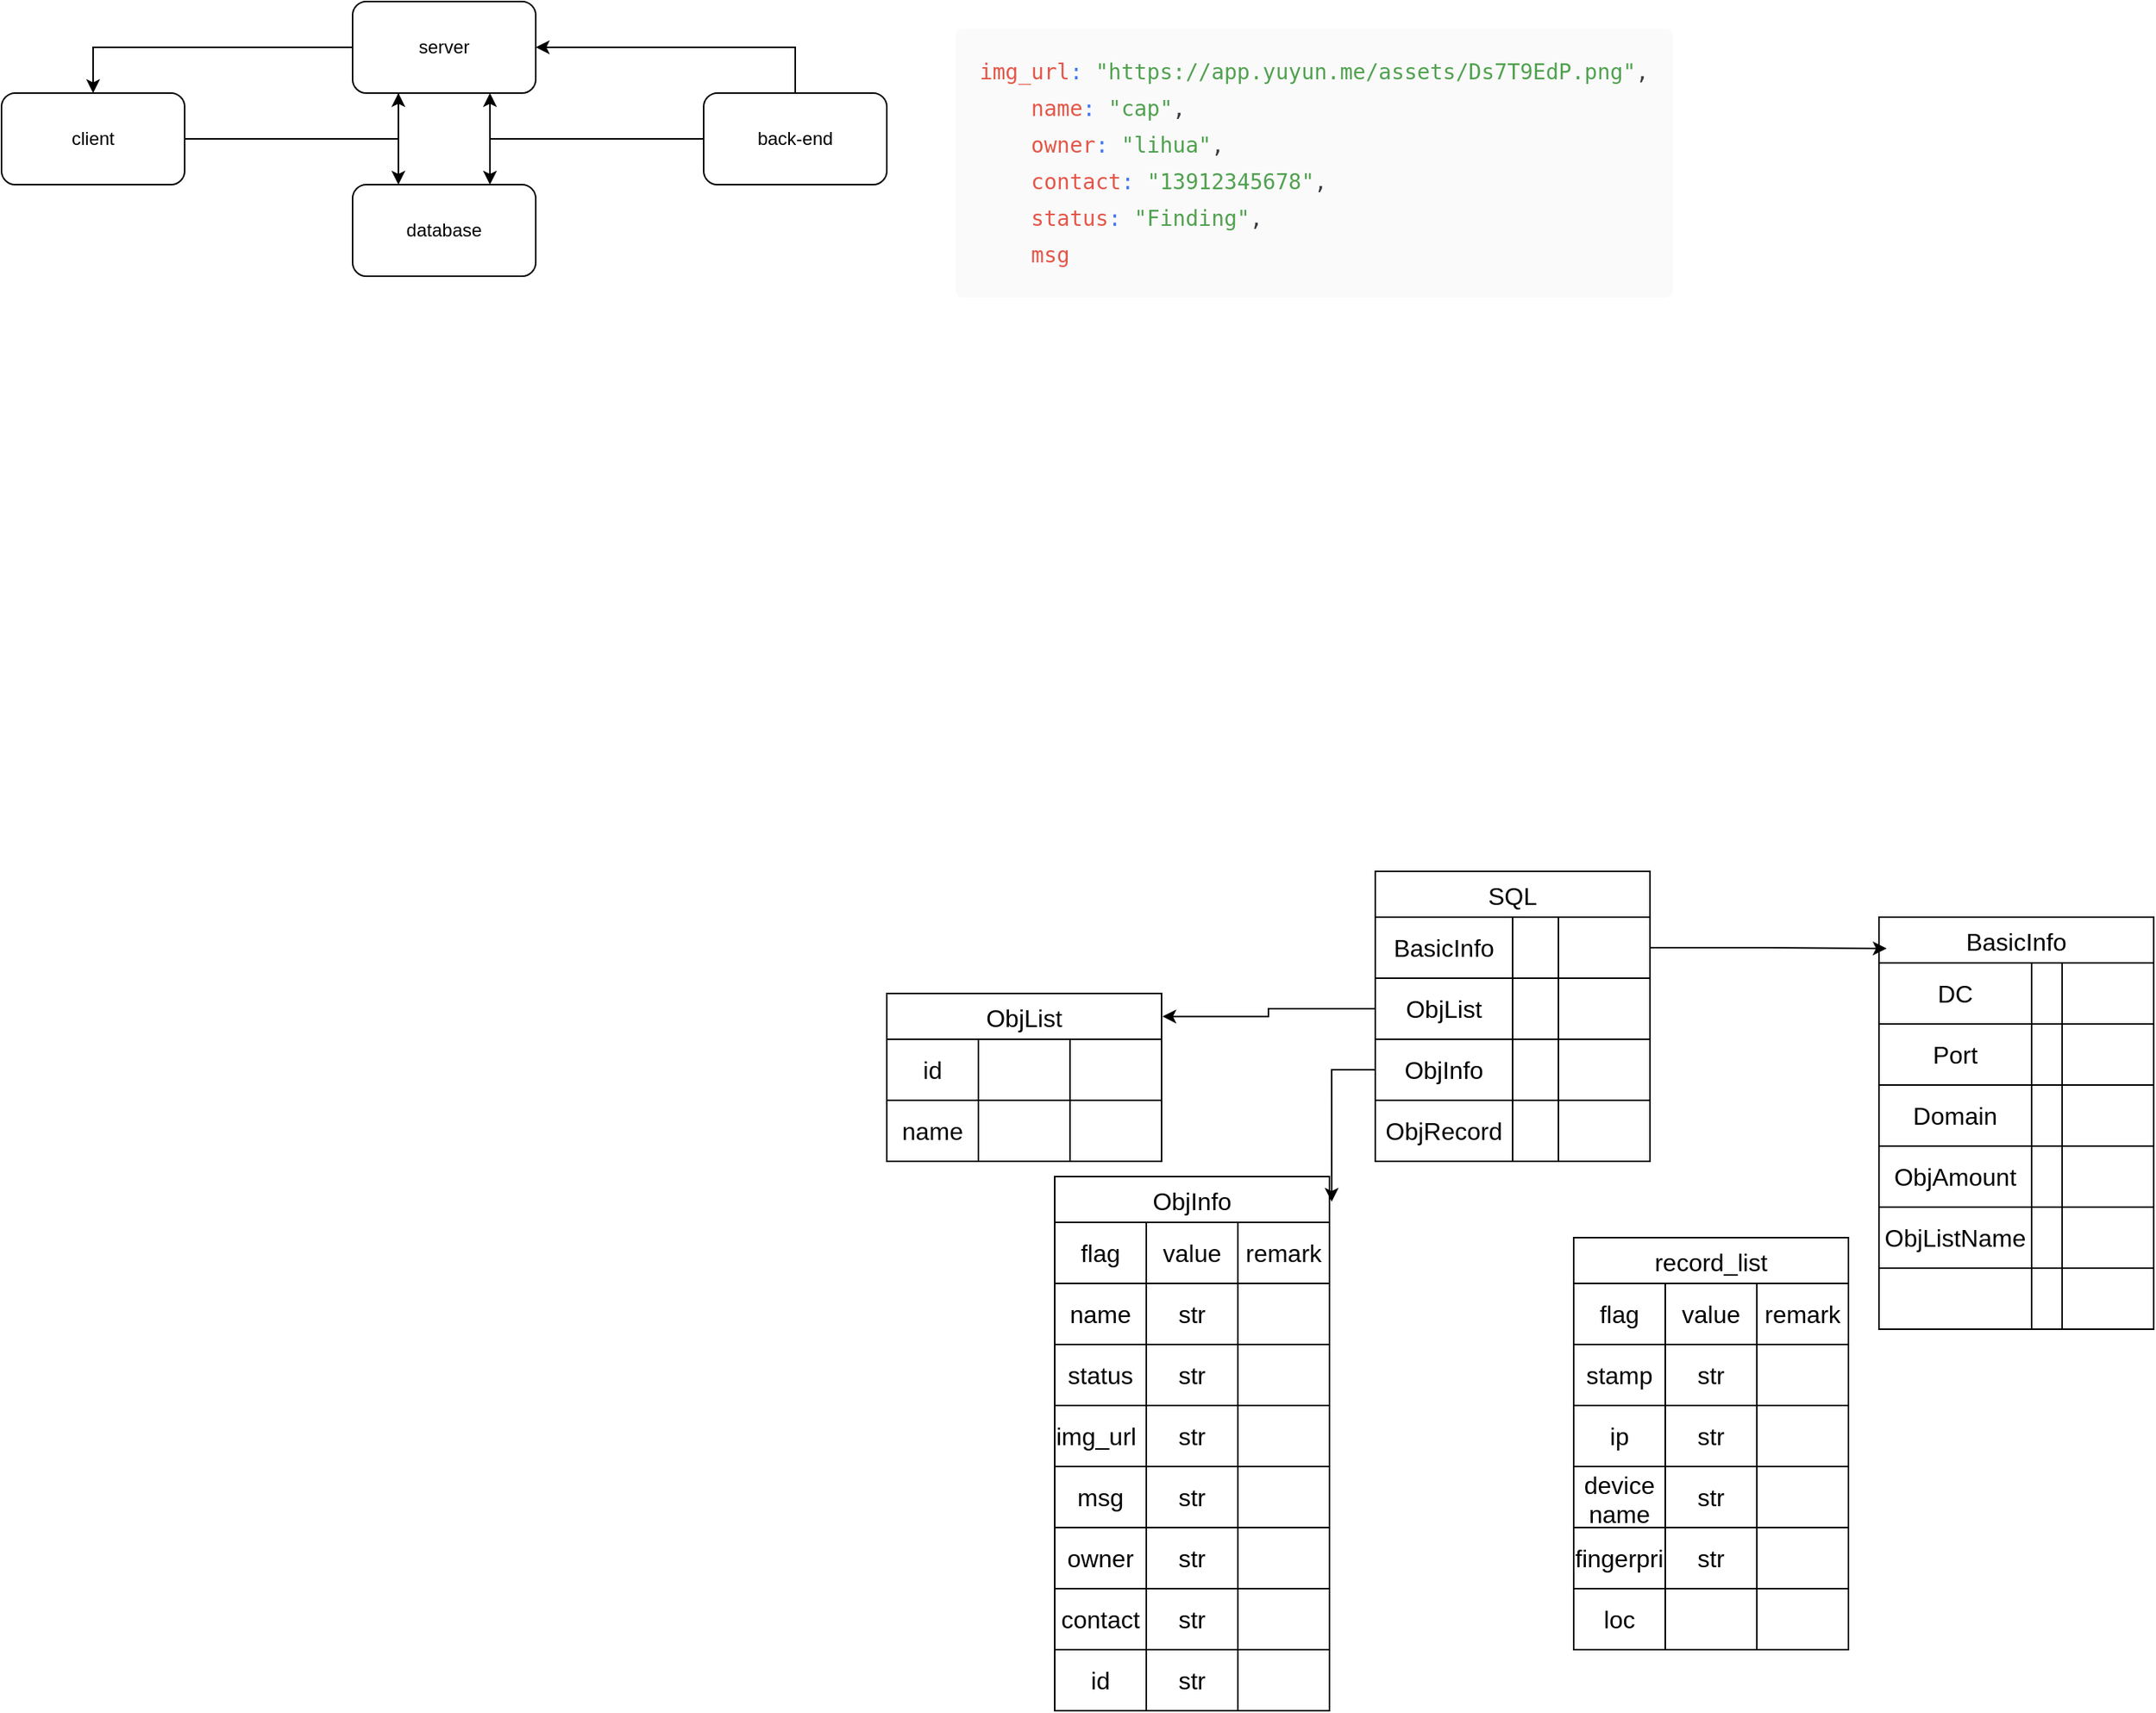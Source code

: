 <mxfile version="26.1.1">
  <diagram name="第 1 页" id="-p0esO2mveQ2aCmFAyiR">
    <mxGraphModel dx="1290" dy="607" grid="1" gridSize="10" guides="1" tooltips="1" connect="1" arrows="1" fold="1" page="1" pageScale="1" pageWidth="3300" pageHeight="4681" math="0" shadow="0">
      <root>
        <mxCell id="0" />
        <mxCell id="1" parent="0" />
        <mxCell id="ifXRcg6YvS5zTx4YsKys-63" style="edgeStyle=orthogonalEdgeStyle;rounded=0;orthogonalLoop=1;jettySize=auto;html=1;entryX=0.5;entryY=0;entryDx=0;entryDy=0;" edge="1" parent="1" source="ifXRcg6YvS5zTx4YsKys-14" target="ifXRcg6YvS5zTx4YsKys-16">
          <mxGeometry relative="1" as="geometry" />
        </mxCell>
        <mxCell id="ifXRcg6YvS5zTx4YsKys-65" style="edgeStyle=orthogonalEdgeStyle;rounded=0;orthogonalLoop=1;jettySize=auto;html=1;exitX=0.25;exitY=1;exitDx=0;exitDy=0;entryX=0.25;entryY=0;entryDx=0;entryDy=0;" edge="1" parent="1" source="ifXRcg6YvS5zTx4YsKys-14" target="ifXRcg6YvS5zTx4YsKys-15">
          <mxGeometry relative="1" as="geometry" />
        </mxCell>
        <mxCell id="ifXRcg6YvS5zTx4YsKys-14" value="server" style="rounded=1;whiteSpace=wrap;html=1;" vertex="1" parent="1">
          <mxGeometry x="400" y="270" width="120" height="60" as="geometry" />
        </mxCell>
        <mxCell id="ifXRcg6YvS5zTx4YsKys-15" value="database" style="rounded=1;whiteSpace=wrap;html=1;" vertex="1" parent="1">
          <mxGeometry x="400" y="390" width="120" height="60" as="geometry" />
        </mxCell>
        <mxCell id="ifXRcg6YvS5zTx4YsKys-60" style="edgeStyle=orthogonalEdgeStyle;rounded=0;orthogonalLoop=1;jettySize=auto;html=1;entryX=0;entryY=1;entryDx=0;entryDy=0;exitX=1;exitY=0.5;exitDx=0;exitDy=0;" edge="1" parent="1" source="ifXRcg6YvS5zTx4YsKys-16">
          <mxGeometry relative="1" as="geometry">
            <mxPoint x="320" y="360" as="sourcePoint" />
            <mxPoint x="430" y="330" as="targetPoint" />
            <Array as="points">
              <mxPoint x="430" y="360" />
            </Array>
          </mxGeometry>
        </mxCell>
        <mxCell id="ifXRcg6YvS5zTx4YsKys-16" value="client" style="rounded=1;whiteSpace=wrap;html=1;" vertex="1" parent="1">
          <mxGeometry x="170" y="330" width="120" height="60" as="geometry" />
        </mxCell>
        <mxCell id="ifXRcg6YvS5zTx4YsKys-62" style="edgeStyle=orthogonalEdgeStyle;rounded=0;orthogonalLoop=1;jettySize=auto;html=1;entryX=1;entryY=0.5;entryDx=0;entryDy=0;exitX=0.5;exitY=0;exitDx=0;exitDy=0;" edge="1" parent="1" source="ifXRcg6YvS5zTx4YsKys-17" target="ifXRcg6YvS5zTx4YsKys-14">
          <mxGeometry relative="1" as="geometry">
            <Array as="points">
              <mxPoint x="690" y="300" />
            </Array>
          </mxGeometry>
        </mxCell>
        <mxCell id="ifXRcg6YvS5zTx4YsKys-66" style="edgeStyle=orthogonalEdgeStyle;rounded=0;orthogonalLoop=1;jettySize=auto;html=1;entryX=0.75;entryY=1;entryDx=0;entryDy=0;" edge="1" parent="1" source="ifXRcg6YvS5zTx4YsKys-17" target="ifXRcg6YvS5zTx4YsKys-14">
          <mxGeometry relative="1" as="geometry" />
        </mxCell>
        <mxCell id="ifXRcg6YvS5zTx4YsKys-67" style="edgeStyle=orthogonalEdgeStyle;rounded=0;orthogonalLoop=1;jettySize=auto;html=1;entryX=0.75;entryY=0;entryDx=0;entryDy=0;" edge="1" parent="1" source="ifXRcg6YvS5zTx4YsKys-17" target="ifXRcg6YvS5zTx4YsKys-15">
          <mxGeometry relative="1" as="geometry" />
        </mxCell>
        <mxCell id="ifXRcg6YvS5zTx4YsKys-17" value="back-end" style="rounded=1;whiteSpace=wrap;html=1;" vertex="1" parent="1">
          <mxGeometry x="630" y="330" width="120" height="60" as="geometry" />
        </mxCell>
        <UserObject label="&lt;pre style=&quot;margin: 0.5em 0px; padding: 1em; border: 0px; font-style: normal; font-variant-ligatures: normal; font-variant-caps: normal; font-variant-numeric: inherit; font-variant-east-asian: inherit; font-variant-alternates: inherit; font-variant-position: inherit; font-variant-emoji: inherit; font-weight: 400; font-stretch: inherit; font-size: 16px; line-height: 1.5; font-family: &amp;quot;Fira Code&amp;quot;, &amp;quot;Fira Mono&amp;quot;, Menlo, Consolas, &amp;quot;DejaVu Sans Mono&amp;quot;, monospace; font-optical-sizing: inherit; font-size-adjust: inherit; font-kerning: inherit; font-feature-settings: inherit; font-variation-settings: inherit; vertical-align: baseline; background: rgb(250, 250, 250); border-radius: 0.3em; letter-spacing: normal; orphans: 2; text-indent: 0px; text-transform: none; widows: 2; word-spacing: normal; -webkit-text-stroke-width: 0px; text-decoration-thickness: initial; text-decoration-style: initial; text-decoration-color: initial; color: rgb(56, 58, 66); direction: ltr; text-align: left; white-space: pre; word-break: normal; tab-size: 2; hyphens: none; overflow: auto;&quot; class=&quot;hyc-common-markdown__code-lan&quot;&gt;&lt;code style=&quot;margin: 0px; padding: 0px; border: 0px; font-style: inherit; font-variant: inherit; font-weight: inherit; font-stretch: inherit; font-size: 14px; line-height: 1.5; font-family: &amp;quot;Fira Code&amp;quot;, &amp;quot;Fira Mono&amp;quot;, Menlo, Consolas, &amp;quot;DejaVu Sans Mono&amp;quot;, monospace; font-optical-sizing: inherit; font-size-adjust: inherit; font-kerning: inherit; font-feature-settings: inherit; font-variation-settings: inherit; vertical-align: baseline; word-break: normal; background: rgb(250, 250, 250); white-space: pre; color: rgb(56, 58, 66); direction: ltr; text-align: left; word-spacing: normal; tab-size: 2; hyphens: none;&quot; class=&quot;language-javascript&quot;&gt;&lt;span style=&quot;margin: 0px; padding: 0px; border: 0px; font: inherit; vertical-align: baseline; color: rgb(228, 86, 73);&quot; class=&quot;token literal-property&quot;&gt;img_url&lt;/span&gt;&lt;span style=&quot;margin: 0px; padding: 0px; border: 0px; font: inherit; vertical-align: baseline; color: rgb(64, 120, 242);&quot; class=&quot;token&quot;&gt;:&lt;/span&gt;&lt;span style=&quot;margin: 0px; padding: 0px; border: 0px; font: inherit; vertical-align: baseline;&quot;&gt; &lt;/span&gt;&lt;span style=&quot;margin: 0px; padding: 0px; border: 0px; font: inherit; vertical-align: baseline; color: rgb(80, 161, 79);&quot; class=&quot;token&quot;&gt;&quot;https://app.yuyun.me/assets/Ds7T9EdP.png&quot;&lt;/span&gt;&lt;span style=&quot;margin: 0px; padding: 0px; border: 0px; font: inherit; vertical-align: baseline; color: rgb(56, 58, 66);&quot; class=&quot;token&quot;&gt;,&lt;/span&gt;&lt;span style=&quot;margin: 0px; padding: 0px; border: 0px; font: inherit; vertical-align: baseline;&quot;&gt;&#xa;&lt;/span&gt;&lt;span style=&quot;margin: 0px; padding: 0px; border: 0px; font: inherit; vertical-align: baseline;&quot;&gt;    &lt;/span&gt;&lt;span style=&quot;margin: 0px; padding: 0px; border: 0px; font: inherit; vertical-align: baseline; color: rgb(228, 86, 73);&quot; class=&quot;token literal-property&quot;&gt;name&lt;/span&gt;&lt;span style=&quot;margin: 0px; padding: 0px; border: 0px; font: inherit; vertical-align: baseline; color: rgb(64, 120, 242);&quot; class=&quot;token&quot;&gt;:&lt;/span&gt;&lt;span style=&quot;margin: 0px; padding: 0px; border: 0px; font: inherit; vertical-align: baseline;&quot;&gt; &lt;/span&gt;&lt;span style=&quot;margin: 0px; padding: 0px; border: 0px; font: inherit; vertical-align: baseline; color: rgb(80, 161, 79);&quot; class=&quot;token&quot;&gt;&quot;cap&quot;&lt;/span&gt;&lt;span style=&quot;margin: 0px; padding: 0px; border: 0px; font: inherit; vertical-align: baseline; color: rgb(56, 58, 66);&quot; class=&quot;token&quot;&gt;,&lt;/span&gt;&lt;span style=&quot;margin: 0px; padding: 0px; border: 0px; font: inherit; vertical-align: baseline;&quot;&gt;&#xa;&lt;/span&gt;&lt;span style=&quot;margin: 0px; padding: 0px; border: 0px; font: inherit; vertical-align: baseline;&quot;&gt;    &lt;/span&gt;&lt;span style=&quot;margin: 0px; padding: 0px; border: 0px; font: inherit; vertical-align: baseline; color: rgb(228, 86, 73);&quot; class=&quot;token literal-property&quot;&gt;owner&lt;/span&gt;&lt;span style=&quot;margin: 0px; padding: 0px; border: 0px; font: inherit; vertical-align: baseline; color: rgb(64, 120, 242);&quot; class=&quot;token&quot;&gt;:&lt;/span&gt;&lt;span style=&quot;margin: 0px; padding: 0px; border: 0px; font: inherit; vertical-align: baseline;&quot;&gt; &lt;/span&gt;&lt;span style=&quot;margin: 0px; padding: 0px; border: 0px; font: inherit; vertical-align: baseline; color: rgb(80, 161, 79);&quot; class=&quot;token&quot;&gt;&quot;lihua&quot;&lt;/span&gt;&lt;span style=&quot;margin: 0px; padding: 0px; border: 0px; font: inherit; vertical-align: baseline; color: rgb(56, 58, 66);&quot; class=&quot;token&quot;&gt;,&lt;/span&gt;&lt;span style=&quot;margin: 0px; padding: 0px; border: 0px; font: inherit; vertical-align: baseline;&quot;&gt;&#xa;&lt;/span&gt;&lt;span style=&quot;margin: 0px; padding: 0px; border: 0px; font: inherit; vertical-align: baseline;&quot;&gt;    &lt;/span&gt;&lt;span style=&quot;margin: 0px; padding: 0px; border: 0px; font: inherit; vertical-align: baseline; color: rgb(228, 86, 73);&quot; class=&quot;token literal-property&quot;&gt;contact&lt;/span&gt;&lt;span style=&quot;margin: 0px; padding: 0px; border: 0px; font: inherit; vertical-align: baseline; color: rgb(64, 120, 242);&quot; class=&quot;token&quot;&gt;:&lt;/span&gt;&lt;span style=&quot;margin: 0px; padding: 0px; border: 0px; font: inherit; vertical-align: baseline;&quot;&gt; &lt;/span&gt;&lt;span style=&quot;margin: 0px; padding: 0px; border: 0px; font: inherit; vertical-align: baseline; color: rgb(80, 161, 79);&quot; class=&quot;token&quot;&gt;&quot;13912345678&quot;&lt;/span&gt;&lt;span style=&quot;margin: 0px; padding: 0px; border: 0px; font: inherit; vertical-align: baseline; color: rgb(56, 58, 66);&quot; class=&quot;token&quot;&gt;,&lt;/span&gt;&lt;span style=&quot;margin: 0px; padding: 0px; border: 0px; font: inherit; vertical-align: baseline;&quot;&gt;&#xa;&lt;/span&gt;&lt;span style=&quot;margin: 0px; padding: 0px; border: 0px; font: inherit; vertical-align: baseline;&quot;&gt;    &lt;/span&gt;&lt;span style=&quot;margin: 0px; padding: 0px; border: 0px; font: inherit; vertical-align: baseline; color: rgb(228, 86, 73);&quot; class=&quot;token literal-property&quot;&gt;status&lt;/span&gt;&lt;span style=&quot;margin: 0px; padding: 0px; border: 0px; font: inherit; vertical-align: baseline; color: rgb(64, 120, 242);&quot; class=&quot;token&quot;&gt;:&lt;/span&gt;&lt;span style=&quot;margin: 0px; padding: 0px; border: 0px; font: inherit; vertical-align: baseline;&quot;&gt; &lt;/span&gt;&lt;span style=&quot;margin: 0px; padding: 0px; border: 0px; font: inherit; vertical-align: baseline; color: rgb(80, 161, 79);&quot; class=&quot;token&quot;&gt;&quot;Finding&quot;&lt;/span&gt;&lt;span style=&quot;margin: 0px; padding: 0px; border: 0px; font: inherit; vertical-align: baseline; color: rgb(56, 58, 66);&quot; class=&quot;token&quot;&gt;,&lt;/span&gt;&lt;span style=&quot;margin: 0px; padding: 0px; border: 0px; font: inherit; vertical-align: baseline;&quot;&gt;&#xa;&lt;/span&gt;&lt;span style=&quot;margin: 0px; padding: 0px; border: 0px; font: inherit; vertical-align: baseline;&quot;&gt;    &lt;/span&gt;&lt;span style=&quot;margin: 0px; padding: 0px; border: 0px; font: inherit; vertical-align: baseline; color: rgb(228, 86, 73);&quot; class=&quot;token literal-property&quot;&gt;msg&lt;/span&gt;&lt;/code&gt;&lt;/pre&gt;" link="&lt;pre style=&quot;margin: 0.5em 0px; padding: 1em; border: 0px; font-style: normal; font-variant-ligatures: normal; font-variant-caps: normal; font-variant-numeric: inherit; font-variant-east-asian: inherit; font-variant-alternates: inherit; font-variant-position: inherit; font-variant-emoji: inherit; font-weight: 400; font-stretch: inherit; font-size: 16px; line-height: 1.5; font-family: &amp;quot;Fira Code&amp;quot;, &amp;quot;Fira Mono&amp;quot;, Menlo, Consolas, &amp;quot;DejaVu Sans Mono&amp;quot;, monospace; font-optical-sizing: inherit; font-size-adjust: inherit; font-kerning: inherit; font-feature-settings: inherit; font-variation-settings: inherit; vertical-align: baseline; background: rgb(250, 250, 250); border-radius: 0.3em; letter-spacing: normal; orphans: 2; text-indent: 0px; text-transform: none; widows: 2; word-spacing: normal; -webkit-text-stroke-width: 0px; text-decoration-thickness: initial; text-decoration-style: initial; text-decoration-color: initial; color: rgb(56, 58, 66); direction: ltr; text-align: left; white-space: pre; word-break: normal; tab-size: 2; hyphens: none; overflow: auto;&quot; class=&quot;hyc-common-markdown__code-lan&quot;&gt;&lt;code style=&quot;margin: 0px; padding: 0px; border: 0px; font-style: inherit; font-variant: inherit; font-weight: inherit; font-stretch: inherit; font-size: 14px; line-height: 1.5; font-family: &amp;quot;Fira Code&amp;quot;, &amp;quot;Fira Mono&amp;quot;, Menlo, Consolas, &amp;quot;DejaVu Sans Mono&amp;quot;, monospace; font-optical-sizing: inherit; font-size-adjust: inherit; font-kerning: inherit; font-feature-settings: inherit; font-variation-settings: inherit; vertical-align: baseline; word-break: normal; background: rgb(250, 250, 250); white-space: pre; color: rgb(56, 58, 66); direction: ltr; text-align: left; word-spacing: normal; tab-size: 2; hyphens: none;&quot; class=&quot;language-javascript&quot;&gt;&lt;span style=&quot;margin: 0px; padding: 0px; border: 0px; font: inherit; vertical-align: baseline; color: rgb(228, 86, 73);&quot; class=&quot;token literal-property&quot;&gt;img_url&lt;/span&gt;&lt;span style=&quot;margin: 0px; padding: 0px; border: 0px; font: inherit; vertical-align: baseline; color: rgb(64, 120, 242);&quot; class=&quot;token&quot;&gt;:&lt;/span&gt;&lt;span style=&quot;margin: 0px; padding: 0px; border: 0px; font: inherit; vertical-align: baseline;&quot;&gt; &lt;/span&gt;&lt;span style=&quot;margin: 0px; padding: 0px; border: 0px; font: inherit; vertical-align: baseline; color: rgb(80, 161, 79);&quot; class=&quot;token&quot;&gt;&quot;https://app.yuyun.me/assets/Ds7T9EdP.png&quot;&lt;/span&gt;&lt;span style=&quot;margin: 0px; padding: 0px; border: 0px; font: inherit; vertical-align: baseline; color: rgb(56, 58, 66);&quot; class=&quot;token&quot;&gt;,&lt;/span&gt;&lt;span style=&quot;margin: 0px; padding: 0px; border: 0px; font: inherit; vertical-align: baseline;&quot;&gt;&#xa;&lt;/span&gt;&lt;span style=&quot;margin: 0px; padding: 0px; border: 0px; font: inherit; vertical-align: baseline;&quot;&gt;    &lt;/span&gt;&lt;span style=&quot;margin: 0px; padding: 0px; border: 0px; font: inherit; vertical-align: baseline; color: rgb(228, 86, 73);&quot; class=&quot;token literal-property&quot;&gt;name&lt;/span&gt;&lt;span style=&quot;margin: 0px; padding: 0px; border: 0px; font: inherit; vertical-align: baseline; color: rgb(64, 120, 242);&quot; class=&quot;token&quot;&gt;:&lt;/span&gt;&lt;span style=&quot;margin: 0px; padding: 0px; border: 0px; font: inherit; vertical-align: baseline;&quot;&gt; &lt;/span&gt;&lt;span style=&quot;margin: 0px; padding: 0px; border: 0px; font: inherit; vertical-align: baseline; color: rgb(80, 161, 79);&quot; class=&quot;token&quot;&gt;&quot;cap&quot;&lt;/span&gt;&lt;span style=&quot;margin: 0px; padding: 0px; border: 0px; font: inherit; vertical-align: baseline; color: rgb(56, 58, 66);&quot; class=&quot;token&quot;&gt;,&lt;/span&gt;&lt;span style=&quot;margin: 0px; padding: 0px; border: 0px; font: inherit; vertical-align: baseline;&quot;&gt;&#xa;&lt;/span&gt;&lt;span style=&quot;margin: 0px; padding: 0px; border: 0px; font: inherit; vertical-align: baseline;&quot;&gt;    &lt;/span&gt;&lt;span style=&quot;margin: 0px; padding: 0px; border: 0px; font: inherit; vertical-align: baseline; color: rgb(228, 86, 73);&quot; class=&quot;token literal-property&quot;&gt;owner&lt;/span&gt;&lt;span style=&quot;margin: 0px; padding: 0px; border: 0px; font: inherit; vertical-align: baseline; color: rgb(64, 120, 242);&quot; class=&quot;token&quot;&gt;:&lt;/span&gt;&lt;span style=&quot;margin: 0px; padding: 0px; border: 0px; font: inherit; vertical-align: baseline;&quot;&gt; &lt;/span&gt;&lt;span style=&quot;margin: 0px; padding: 0px; border: 0px; font: inherit; vertical-align: baseline; color: rgb(80, 161, 79);&quot; class=&quot;token&quot;&gt;&quot;lihua&quot;&lt;/span&gt;&lt;span style=&quot;margin: 0px; padding: 0px; border: 0px; font: inherit; vertical-align: baseline; color: rgb(56, 58, 66);&quot; class=&quot;token&quot;&gt;,&lt;/span&gt;&lt;span style=&quot;margin: 0px; padding: 0px; border: 0px; font: inherit; vertical-align: baseline;&quot;&gt;&#xa;&lt;/span&gt;&lt;span style=&quot;margin: 0px; padding: 0px; border: 0px; font: inherit; vertical-align: baseline;&quot;&gt;    &lt;/span&gt;&lt;span style=&quot;margin: 0px; padding: 0px; border: 0px; font: inherit; vertical-align: baseline; color: rgb(228, 86, 73);&quot; class=&quot;token literal-property&quot;&gt;contact&lt;/span&gt;&lt;span style=&quot;margin: 0px; padding: 0px; border: 0px; font: inherit; vertical-align: baseline; color: rgb(64, 120, 242);&quot; class=&quot;token&quot;&gt;:&lt;/span&gt;&lt;span style=&quot;margin: 0px; padding: 0px; border: 0px; font: inherit; vertical-align: baseline;&quot;&gt; &lt;/span&gt;&lt;span style=&quot;margin: 0px; padding: 0px; border: 0px; font: inherit; vertical-align: baseline; color: rgb(80, 161, 79);&quot; class=&quot;token&quot;&gt;&quot;13912345678&quot;&lt;/span&gt;&lt;span style=&quot;margin: 0px; padding: 0px; border: 0px; font: inherit; vertical-align: baseline; color: rgb(56, 58, 66);&quot; class=&quot;token&quot;&gt;,&lt;/span&gt;&lt;span style=&quot;margin: 0px; padding: 0px; border: 0px; font: inherit; vertical-align: baseline;&quot;&gt;&#xa;&lt;/span&gt;&lt;span style=&quot;margin: 0px; padding: 0px; border: 0px; font: inherit; vertical-align: baseline;&quot;&gt;    &lt;/span&gt;&lt;span style=&quot;margin: 0px; padding: 0px; border: 0px; font: inherit; vertical-align: baseline; color: rgb(228, 86, 73);&quot; class=&quot;token literal-property&quot;&gt;status&lt;/span&gt;&lt;span style=&quot;margin: 0px; padding: 0px; border: 0px; font: inherit; vertical-align: baseline; color: rgb(64, 120, 242);&quot; class=&quot;token&quot;&gt;:&lt;/span&gt;&lt;span style=&quot;margin: 0px; padding: 0px; border: 0px; font: inherit; vertical-align: baseline;&quot;&gt; &lt;/span&gt;&lt;span style=&quot;margin: 0px; padding: 0px; border: 0px; font: inherit; vertical-align: baseline; color: rgb(80, 161, 79);&quot; class=&quot;token&quot;&gt;&quot;Finding&quot;&lt;/span&gt;&lt;span style=&quot;margin: 0px; padding: 0px; border: 0px; font: inherit; vertical-align: baseline; color: rgb(56, 58, 66);&quot; class=&quot;token&quot;&gt;,&lt;/span&gt;&lt;span style=&quot;margin: 0px; padding: 0px; border: 0px; font: inherit; vertical-align: baseline;&quot;&gt;&#xa;&lt;/span&gt;&lt;span style=&quot;margin: 0px; padding: 0px; border: 0px; font: inherit; vertical-align: baseline;&quot;&gt;    &lt;/span&gt;&lt;span style=&quot;margin: 0px; padding: 0px; border: 0px; font: inherit; vertical-align: baseline; color: rgb(228, 86, 73);&quot; class=&quot;token literal-property&quot;&gt;msg&lt;/span&gt;&lt;/code&gt;&lt;/pre&gt;" id="ifXRcg6YvS5zTx4YsKys-18">
          <mxCell style="text;html=1;align=center;verticalAlign=middle;whiteSpace=wrap;rounded=0;" vertex="1" parent="1">
            <mxGeometry x="1000" y="360" width="60" height="30" as="geometry" />
          </mxCell>
        </UserObject>
        <mxCell id="ifXRcg6YvS5zTx4YsKys-68" value="record_list" style="shape=table;startSize=30;container=1;collapsible=0;childLayout=tableLayout;strokeColor=default;fontSize=16;" vertex="1" parent="1">
          <mxGeometry x="1200" y="1080" width="180" height="150" as="geometry" />
        </mxCell>
        <mxCell id="ifXRcg6YvS5zTx4YsKys-69" value="" style="shape=tableRow;horizontal=0;startSize=0;swimlaneHead=0;swimlaneBody=0;strokeColor=inherit;top=0;left=0;bottom=0;right=0;collapsible=0;dropTarget=0;fillColor=none;points=[[0,0.5],[1,0.5]];portConstraint=eastwest;fontSize=16;" vertex="1" parent="ifXRcg6YvS5zTx4YsKys-68">
          <mxGeometry y="30" width="180" height="40" as="geometry" />
        </mxCell>
        <mxCell id="ifXRcg6YvS5zTx4YsKys-70" value="flag" style="shape=partialRectangle;html=1;whiteSpace=wrap;connectable=0;strokeColor=inherit;overflow=hidden;fillColor=none;top=0;left=0;bottom=0;right=0;pointerEvents=1;fontSize=16;" vertex="1" parent="ifXRcg6YvS5zTx4YsKys-69">
          <mxGeometry width="60" height="40" as="geometry">
            <mxRectangle width="60" height="40" as="alternateBounds" />
          </mxGeometry>
        </mxCell>
        <mxCell id="ifXRcg6YvS5zTx4YsKys-71" value="value" style="shape=partialRectangle;html=1;whiteSpace=wrap;connectable=0;strokeColor=inherit;overflow=hidden;fillColor=none;top=0;left=0;bottom=0;right=0;pointerEvents=1;fontSize=16;" vertex="1" parent="ifXRcg6YvS5zTx4YsKys-69">
          <mxGeometry x="60" width="60" height="40" as="geometry">
            <mxRectangle width="60" height="40" as="alternateBounds" />
          </mxGeometry>
        </mxCell>
        <mxCell id="ifXRcg6YvS5zTx4YsKys-72" value="remark" style="shape=partialRectangle;html=1;whiteSpace=wrap;connectable=0;strokeColor=inherit;overflow=hidden;fillColor=none;top=0;left=0;bottom=0;right=0;pointerEvents=1;fontSize=16;" vertex="1" parent="ifXRcg6YvS5zTx4YsKys-69">
          <mxGeometry x="120" width="60" height="40" as="geometry">
            <mxRectangle width="60" height="40" as="alternateBounds" />
          </mxGeometry>
        </mxCell>
        <mxCell id="ifXRcg6YvS5zTx4YsKys-73" value="" style="shape=tableRow;horizontal=0;startSize=0;swimlaneHead=0;swimlaneBody=0;strokeColor=inherit;top=0;left=0;bottom=0;right=0;collapsible=0;dropTarget=0;fillColor=none;points=[[0,0.5],[1,0.5]];portConstraint=eastwest;fontSize=16;" vertex="1" parent="ifXRcg6YvS5zTx4YsKys-68">
          <mxGeometry y="70" width="180" height="40" as="geometry" />
        </mxCell>
        <mxCell id="ifXRcg6YvS5zTx4YsKys-74" value="stamp" style="shape=partialRectangle;html=1;whiteSpace=wrap;connectable=0;strokeColor=inherit;overflow=hidden;fillColor=none;top=0;left=0;bottom=0;right=0;pointerEvents=1;fontSize=16;" vertex="1" parent="ifXRcg6YvS5zTx4YsKys-73">
          <mxGeometry width="60" height="40" as="geometry">
            <mxRectangle width="60" height="40" as="alternateBounds" />
          </mxGeometry>
        </mxCell>
        <mxCell id="ifXRcg6YvS5zTx4YsKys-75" value="str" style="shape=partialRectangle;html=1;whiteSpace=wrap;connectable=0;strokeColor=inherit;overflow=hidden;fillColor=none;top=0;left=0;bottom=0;right=0;pointerEvents=1;fontSize=16;" vertex="1" parent="ifXRcg6YvS5zTx4YsKys-73">
          <mxGeometry x="60" width="60" height="40" as="geometry">
            <mxRectangle width="60" height="40" as="alternateBounds" />
          </mxGeometry>
        </mxCell>
        <mxCell id="ifXRcg6YvS5zTx4YsKys-76" value="" style="shape=partialRectangle;html=1;whiteSpace=wrap;connectable=0;strokeColor=inherit;overflow=hidden;fillColor=none;top=0;left=0;bottom=0;right=0;pointerEvents=1;fontSize=16;" vertex="1" parent="ifXRcg6YvS5zTx4YsKys-73">
          <mxGeometry x="120" width="60" height="40" as="geometry">
            <mxRectangle width="60" height="40" as="alternateBounds" />
          </mxGeometry>
        </mxCell>
        <mxCell id="ifXRcg6YvS5zTx4YsKys-77" value="" style="shape=tableRow;horizontal=0;startSize=0;swimlaneHead=0;swimlaneBody=0;strokeColor=inherit;top=0;left=0;bottom=0;right=0;collapsible=0;dropTarget=0;fillColor=none;points=[[0,0.5],[1,0.5]];portConstraint=eastwest;fontSize=16;" vertex="1" parent="ifXRcg6YvS5zTx4YsKys-68">
          <mxGeometry y="110" width="180" height="40" as="geometry" />
        </mxCell>
        <mxCell id="ifXRcg6YvS5zTx4YsKys-78" value="ip" style="shape=partialRectangle;html=1;whiteSpace=wrap;connectable=0;strokeColor=inherit;overflow=hidden;fillColor=none;top=0;left=0;bottom=0;right=0;pointerEvents=1;fontSize=16;" vertex="1" parent="ifXRcg6YvS5zTx4YsKys-77">
          <mxGeometry width="60" height="40" as="geometry">
            <mxRectangle width="60" height="40" as="alternateBounds" />
          </mxGeometry>
        </mxCell>
        <mxCell id="ifXRcg6YvS5zTx4YsKys-79" value="str" style="shape=partialRectangle;html=1;whiteSpace=wrap;connectable=0;strokeColor=inherit;overflow=hidden;fillColor=none;top=0;left=0;bottom=0;right=0;pointerEvents=1;fontSize=16;" vertex="1" parent="ifXRcg6YvS5zTx4YsKys-77">
          <mxGeometry x="60" width="60" height="40" as="geometry">
            <mxRectangle width="60" height="40" as="alternateBounds" />
          </mxGeometry>
        </mxCell>
        <mxCell id="ifXRcg6YvS5zTx4YsKys-80" value="" style="shape=partialRectangle;html=1;whiteSpace=wrap;connectable=0;strokeColor=inherit;overflow=hidden;fillColor=none;top=0;left=0;bottom=0;right=0;pointerEvents=1;fontSize=16;" vertex="1" parent="ifXRcg6YvS5zTx4YsKys-77">
          <mxGeometry x="120" width="60" height="40" as="geometry">
            <mxRectangle width="60" height="40" as="alternateBounds" />
          </mxGeometry>
        </mxCell>
        <mxCell id="ifXRcg6YvS5zTx4YsKys-98" value="" style="shape=table;startSize=0;container=1;collapsible=0;childLayout=tableLayout;fontSize=16;" vertex="1" parent="1">
          <mxGeometry x="1200" y="1230" width="180" height="120" as="geometry" />
        </mxCell>
        <mxCell id="ifXRcg6YvS5zTx4YsKys-99" value="" style="shape=tableRow;horizontal=0;startSize=0;swimlaneHead=0;swimlaneBody=0;strokeColor=inherit;top=0;left=0;bottom=0;right=0;collapsible=0;dropTarget=0;fillColor=none;points=[[0,0.5],[1,0.5]];portConstraint=eastwest;fontSize=16;" vertex="1" parent="ifXRcg6YvS5zTx4YsKys-98">
          <mxGeometry width="180" height="40" as="geometry" />
        </mxCell>
        <mxCell id="ifXRcg6YvS5zTx4YsKys-100" value="device&lt;div&gt;name&lt;/div&gt;" style="shape=partialRectangle;html=1;whiteSpace=wrap;connectable=0;strokeColor=inherit;overflow=hidden;fillColor=none;top=0;left=0;bottom=0;right=0;pointerEvents=1;fontSize=16;" vertex="1" parent="ifXRcg6YvS5zTx4YsKys-99">
          <mxGeometry width="60" height="40" as="geometry">
            <mxRectangle width="60" height="40" as="alternateBounds" />
          </mxGeometry>
        </mxCell>
        <mxCell id="ifXRcg6YvS5zTx4YsKys-101" value="str" style="shape=partialRectangle;html=1;whiteSpace=wrap;connectable=0;strokeColor=inherit;overflow=hidden;fillColor=none;top=0;left=0;bottom=0;right=0;pointerEvents=1;fontSize=16;" vertex="1" parent="ifXRcg6YvS5zTx4YsKys-99">
          <mxGeometry x="60" width="60" height="40" as="geometry">
            <mxRectangle width="60" height="40" as="alternateBounds" />
          </mxGeometry>
        </mxCell>
        <mxCell id="ifXRcg6YvS5zTx4YsKys-102" value="" style="shape=partialRectangle;html=1;whiteSpace=wrap;connectable=0;strokeColor=inherit;overflow=hidden;fillColor=none;top=0;left=0;bottom=0;right=0;pointerEvents=1;fontSize=16;" vertex="1" parent="ifXRcg6YvS5zTx4YsKys-99">
          <mxGeometry x="120" width="60" height="40" as="geometry">
            <mxRectangle width="60" height="40" as="alternateBounds" />
          </mxGeometry>
        </mxCell>
        <mxCell id="ifXRcg6YvS5zTx4YsKys-103" value="" style="shape=tableRow;horizontal=0;startSize=0;swimlaneHead=0;swimlaneBody=0;strokeColor=inherit;top=0;left=0;bottom=0;right=0;collapsible=0;dropTarget=0;fillColor=none;points=[[0,0.5],[1,0.5]];portConstraint=eastwest;fontSize=16;" vertex="1" parent="ifXRcg6YvS5zTx4YsKys-98">
          <mxGeometry y="40" width="180" height="40" as="geometry" />
        </mxCell>
        <mxCell id="ifXRcg6YvS5zTx4YsKys-104" value="fingerprint" style="shape=partialRectangle;html=1;whiteSpace=wrap;connectable=0;strokeColor=inherit;overflow=hidden;fillColor=none;top=0;left=0;bottom=0;right=0;pointerEvents=1;fontSize=16;" vertex="1" parent="ifXRcg6YvS5zTx4YsKys-103">
          <mxGeometry width="60" height="40" as="geometry">
            <mxRectangle width="60" height="40" as="alternateBounds" />
          </mxGeometry>
        </mxCell>
        <mxCell id="ifXRcg6YvS5zTx4YsKys-105" value="str" style="shape=partialRectangle;html=1;whiteSpace=wrap;connectable=0;strokeColor=inherit;overflow=hidden;fillColor=none;top=0;left=0;bottom=0;right=0;pointerEvents=1;fontSize=16;" vertex="1" parent="ifXRcg6YvS5zTx4YsKys-103">
          <mxGeometry x="60" width="60" height="40" as="geometry">
            <mxRectangle width="60" height="40" as="alternateBounds" />
          </mxGeometry>
        </mxCell>
        <mxCell id="ifXRcg6YvS5zTx4YsKys-106" value="" style="shape=partialRectangle;html=1;whiteSpace=wrap;connectable=0;strokeColor=inherit;overflow=hidden;fillColor=none;top=0;left=0;bottom=0;right=0;pointerEvents=1;fontSize=16;" vertex="1" parent="ifXRcg6YvS5zTx4YsKys-103">
          <mxGeometry x="120" width="60" height="40" as="geometry">
            <mxRectangle width="60" height="40" as="alternateBounds" />
          </mxGeometry>
        </mxCell>
        <mxCell id="ifXRcg6YvS5zTx4YsKys-107" value="" style="shape=tableRow;horizontal=0;startSize=0;swimlaneHead=0;swimlaneBody=0;strokeColor=inherit;top=0;left=0;bottom=0;right=0;collapsible=0;dropTarget=0;fillColor=none;points=[[0,0.5],[1,0.5]];portConstraint=eastwest;fontSize=16;" vertex="1" parent="ifXRcg6YvS5zTx4YsKys-98">
          <mxGeometry y="80" width="180" height="40" as="geometry" />
        </mxCell>
        <mxCell id="ifXRcg6YvS5zTx4YsKys-108" value="loc" style="shape=partialRectangle;html=1;whiteSpace=wrap;connectable=0;strokeColor=inherit;overflow=hidden;fillColor=none;top=0;left=0;bottom=0;right=0;pointerEvents=1;fontSize=16;" vertex="1" parent="ifXRcg6YvS5zTx4YsKys-107">
          <mxGeometry width="60" height="40" as="geometry">
            <mxRectangle width="60" height="40" as="alternateBounds" />
          </mxGeometry>
        </mxCell>
        <mxCell id="ifXRcg6YvS5zTx4YsKys-109" value="" style="shape=partialRectangle;html=1;whiteSpace=wrap;connectable=0;strokeColor=inherit;overflow=hidden;fillColor=none;top=0;left=0;bottom=0;right=0;pointerEvents=1;fontSize=16;" vertex="1" parent="ifXRcg6YvS5zTx4YsKys-107">
          <mxGeometry x="60" width="60" height="40" as="geometry">
            <mxRectangle width="60" height="40" as="alternateBounds" />
          </mxGeometry>
        </mxCell>
        <mxCell id="ifXRcg6YvS5zTx4YsKys-110" value="" style="shape=partialRectangle;html=1;whiteSpace=wrap;connectable=0;strokeColor=inherit;overflow=hidden;fillColor=none;top=0;left=0;bottom=0;right=0;pointerEvents=1;fontSize=16;" vertex="1" parent="ifXRcg6YvS5zTx4YsKys-107">
          <mxGeometry x="120" width="60" height="40" as="geometry">
            <mxRectangle width="60" height="40" as="alternateBounds" />
          </mxGeometry>
        </mxCell>
        <mxCell id="ifXRcg6YvS5zTx4YsKys-117" value="SQL" style="shape=table;startSize=30;container=1;collapsible=0;childLayout=tableLayout;strokeColor=default;fontSize=16;" vertex="1" parent="1">
          <mxGeometry x="1070" y="840" width="180" height="150" as="geometry" />
        </mxCell>
        <mxCell id="ifXRcg6YvS5zTx4YsKys-122" value="" style="shape=tableRow;horizontal=0;startSize=0;swimlaneHead=0;swimlaneBody=0;strokeColor=inherit;top=0;left=0;bottom=0;right=0;collapsible=0;dropTarget=0;fillColor=none;points=[[0,0.5],[1,0.5]];portConstraint=eastwest;fontSize=16;" vertex="1" parent="ifXRcg6YvS5zTx4YsKys-117">
          <mxGeometry y="30" width="180" height="40" as="geometry" />
        </mxCell>
        <mxCell id="ifXRcg6YvS5zTx4YsKys-123" value="BasicInfo" style="shape=partialRectangle;html=1;whiteSpace=wrap;connectable=0;strokeColor=inherit;overflow=hidden;fillColor=none;top=0;left=0;bottom=0;right=0;pointerEvents=1;fontSize=16;" vertex="1" parent="ifXRcg6YvS5zTx4YsKys-122">
          <mxGeometry width="90" height="40" as="geometry">
            <mxRectangle width="90" height="40" as="alternateBounds" />
          </mxGeometry>
        </mxCell>
        <mxCell id="ifXRcg6YvS5zTx4YsKys-124" value="" style="shape=partialRectangle;html=1;whiteSpace=wrap;connectable=0;strokeColor=inherit;overflow=hidden;fillColor=none;top=0;left=0;bottom=0;right=0;pointerEvents=1;fontSize=16;" vertex="1" parent="ifXRcg6YvS5zTx4YsKys-122">
          <mxGeometry x="90" width="30" height="40" as="geometry">
            <mxRectangle width="30" height="40" as="alternateBounds" />
          </mxGeometry>
        </mxCell>
        <mxCell id="ifXRcg6YvS5zTx4YsKys-125" value="" style="shape=partialRectangle;html=1;whiteSpace=wrap;connectable=0;strokeColor=inherit;overflow=hidden;fillColor=none;top=0;left=0;bottom=0;right=0;pointerEvents=1;fontSize=16;" vertex="1" parent="ifXRcg6YvS5zTx4YsKys-122">
          <mxGeometry x="120" width="60" height="40" as="geometry">
            <mxRectangle width="60" height="40" as="alternateBounds" />
          </mxGeometry>
        </mxCell>
        <mxCell id="ifXRcg6YvS5zTx4YsKys-182" value="" style="shape=tableRow;horizontal=0;startSize=0;swimlaneHead=0;swimlaneBody=0;strokeColor=inherit;top=0;left=0;bottom=0;right=0;collapsible=0;dropTarget=0;fillColor=none;points=[[0,0.5],[1,0.5]];portConstraint=eastwest;fontSize=16;" vertex="1" parent="ifXRcg6YvS5zTx4YsKys-117">
          <mxGeometry y="70" width="180" height="40" as="geometry" />
        </mxCell>
        <mxCell id="ifXRcg6YvS5zTx4YsKys-183" value="ObjList" style="shape=partialRectangle;html=1;whiteSpace=wrap;connectable=0;strokeColor=inherit;overflow=hidden;fillColor=none;top=0;left=0;bottom=0;right=0;pointerEvents=1;fontSize=16;" vertex="1" parent="ifXRcg6YvS5zTx4YsKys-182">
          <mxGeometry width="90" height="40" as="geometry">
            <mxRectangle width="90" height="40" as="alternateBounds" />
          </mxGeometry>
        </mxCell>
        <mxCell id="ifXRcg6YvS5zTx4YsKys-184" value="" style="shape=partialRectangle;html=1;whiteSpace=wrap;connectable=0;strokeColor=inherit;overflow=hidden;fillColor=none;top=0;left=0;bottom=0;right=0;pointerEvents=1;fontSize=16;" vertex="1" parent="ifXRcg6YvS5zTx4YsKys-182">
          <mxGeometry x="90" width="30" height="40" as="geometry">
            <mxRectangle width="30" height="40" as="alternateBounds" />
          </mxGeometry>
        </mxCell>
        <mxCell id="ifXRcg6YvS5zTx4YsKys-185" value="" style="shape=partialRectangle;html=1;whiteSpace=wrap;connectable=0;strokeColor=inherit;overflow=hidden;fillColor=none;top=0;left=0;bottom=0;right=0;pointerEvents=1;fontSize=16;" vertex="1" parent="ifXRcg6YvS5zTx4YsKys-182">
          <mxGeometry x="120" width="60" height="40" as="geometry">
            <mxRectangle width="60" height="40" as="alternateBounds" />
          </mxGeometry>
        </mxCell>
        <mxCell id="ifXRcg6YvS5zTx4YsKys-126" value="" style="shape=tableRow;horizontal=0;startSize=0;swimlaneHead=0;swimlaneBody=0;strokeColor=inherit;top=0;left=0;bottom=0;right=0;collapsible=0;dropTarget=0;fillColor=none;points=[[0,0.5],[1,0.5]];portConstraint=eastwest;fontSize=16;" vertex="1" parent="ifXRcg6YvS5zTx4YsKys-117">
          <mxGeometry y="110" width="180" height="40" as="geometry" />
        </mxCell>
        <mxCell id="ifXRcg6YvS5zTx4YsKys-127" value="ObjList" style="shape=partialRectangle;html=1;whiteSpace=wrap;connectable=0;strokeColor=inherit;overflow=hidden;fillColor=none;top=0;left=0;bottom=0;right=0;pointerEvents=1;fontSize=16;" vertex="1" parent="ifXRcg6YvS5zTx4YsKys-126">
          <mxGeometry width="90" height="40" as="geometry">
            <mxRectangle width="90" height="40" as="alternateBounds" />
          </mxGeometry>
        </mxCell>
        <mxCell id="ifXRcg6YvS5zTx4YsKys-128" value="" style="shape=partialRectangle;html=1;whiteSpace=wrap;connectable=0;strokeColor=inherit;overflow=hidden;fillColor=none;top=0;left=0;bottom=0;right=0;pointerEvents=1;fontSize=16;" vertex="1" parent="ifXRcg6YvS5zTx4YsKys-126">
          <mxGeometry x="90" width="30" height="40" as="geometry">
            <mxRectangle width="30" height="40" as="alternateBounds" />
          </mxGeometry>
        </mxCell>
        <mxCell id="ifXRcg6YvS5zTx4YsKys-129" value="" style="shape=partialRectangle;html=1;whiteSpace=wrap;connectable=0;strokeColor=inherit;overflow=hidden;fillColor=none;top=0;left=0;bottom=0;right=0;pointerEvents=1;fontSize=16;" vertex="1" parent="ifXRcg6YvS5zTx4YsKys-126">
          <mxGeometry x="120" width="60" height="40" as="geometry">
            <mxRectangle width="60" height="40" as="alternateBounds" />
          </mxGeometry>
        </mxCell>
        <mxCell id="ifXRcg6YvS5zTx4YsKys-130" value="" style="shape=table;startSize=0;container=1;collapsible=0;childLayout=tableLayout;fontSize=16;" vertex="1" parent="1">
          <mxGeometry x="1070" y="950" width="180" height="80" as="geometry" />
        </mxCell>
        <mxCell id="ifXRcg6YvS5zTx4YsKys-131" value="" style="shape=tableRow;horizontal=0;startSize=0;swimlaneHead=0;swimlaneBody=0;strokeColor=inherit;top=0;left=0;bottom=0;right=0;collapsible=0;dropTarget=0;fillColor=none;points=[[0,0.5],[1,0.5]];portConstraint=eastwest;fontSize=16;" vertex="1" parent="ifXRcg6YvS5zTx4YsKys-130">
          <mxGeometry width="180" height="40" as="geometry" />
        </mxCell>
        <mxCell id="ifXRcg6YvS5zTx4YsKys-132" value="ObjInfo" style="shape=partialRectangle;html=1;whiteSpace=wrap;connectable=0;strokeColor=inherit;overflow=hidden;fillColor=none;top=0;left=0;bottom=0;right=0;pointerEvents=1;fontSize=16;" vertex="1" parent="ifXRcg6YvS5zTx4YsKys-131">
          <mxGeometry width="90" height="40" as="geometry">
            <mxRectangle width="90" height="40" as="alternateBounds" />
          </mxGeometry>
        </mxCell>
        <mxCell id="ifXRcg6YvS5zTx4YsKys-133" value="" style="shape=partialRectangle;html=1;whiteSpace=wrap;connectable=0;strokeColor=inherit;overflow=hidden;fillColor=none;top=0;left=0;bottom=0;right=0;pointerEvents=1;fontSize=16;" vertex="1" parent="ifXRcg6YvS5zTx4YsKys-131">
          <mxGeometry x="90" width="30" height="40" as="geometry">
            <mxRectangle width="30" height="40" as="alternateBounds" />
          </mxGeometry>
        </mxCell>
        <mxCell id="ifXRcg6YvS5zTx4YsKys-134" value="" style="shape=partialRectangle;html=1;whiteSpace=wrap;connectable=0;strokeColor=inherit;overflow=hidden;fillColor=none;top=0;left=0;bottom=0;right=0;pointerEvents=1;fontSize=16;" vertex="1" parent="ifXRcg6YvS5zTx4YsKys-131">
          <mxGeometry x="120" width="60" height="40" as="geometry">
            <mxRectangle width="60" height="40" as="alternateBounds" />
          </mxGeometry>
        </mxCell>
        <mxCell id="ifXRcg6YvS5zTx4YsKys-135" value="" style="shape=tableRow;horizontal=0;startSize=0;swimlaneHead=0;swimlaneBody=0;strokeColor=inherit;top=0;left=0;bottom=0;right=0;collapsible=0;dropTarget=0;fillColor=none;points=[[0,0.5],[1,0.5]];portConstraint=eastwest;fontSize=16;" vertex="1" parent="ifXRcg6YvS5zTx4YsKys-130">
          <mxGeometry y="40" width="180" height="40" as="geometry" />
        </mxCell>
        <mxCell id="ifXRcg6YvS5zTx4YsKys-136" value="ObjRecord" style="shape=partialRectangle;html=1;whiteSpace=wrap;connectable=0;strokeColor=inherit;overflow=hidden;fillColor=none;top=0;left=0;bottom=0;right=0;pointerEvents=1;fontSize=16;" vertex="1" parent="ifXRcg6YvS5zTx4YsKys-135">
          <mxGeometry width="90" height="40" as="geometry">
            <mxRectangle width="90" height="40" as="alternateBounds" />
          </mxGeometry>
        </mxCell>
        <mxCell id="ifXRcg6YvS5zTx4YsKys-137" value="" style="shape=partialRectangle;html=1;whiteSpace=wrap;connectable=0;strokeColor=inherit;overflow=hidden;fillColor=none;top=0;left=0;bottom=0;right=0;pointerEvents=1;fontSize=16;" vertex="1" parent="ifXRcg6YvS5zTx4YsKys-135">
          <mxGeometry x="90" width="30" height="40" as="geometry">
            <mxRectangle width="30" height="40" as="alternateBounds" />
          </mxGeometry>
        </mxCell>
        <mxCell id="ifXRcg6YvS5zTx4YsKys-138" value="" style="shape=partialRectangle;html=1;whiteSpace=wrap;connectable=0;strokeColor=inherit;overflow=hidden;fillColor=none;top=0;left=0;bottom=0;right=0;pointerEvents=1;fontSize=16;" vertex="1" parent="ifXRcg6YvS5zTx4YsKys-135">
          <mxGeometry x="120" width="60" height="40" as="geometry">
            <mxRectangle width="60" height="40" as="alternateBounds" />
          </mxGeometry>
        </mxCell>
        <mxCell id="ifXRcg6YvS5zTx4YsKys-143" value="BasicInfo" style="shape=table;startSize=30;container=1;collapsible=0;childLayout=tableLayout;strokeColor=default;fontSize=16;" vertex="1" parent="1">
          <mxGeometry x="1400" y="870" width="180" height="270" as="geometry" />
        </mxCell>
        <mxCell id="ifXRcg6YvS5zTx4YsKys-144" value="" style="shape=tableRow;horizontal=0;startSize=0;swimlaneHead=0;swimlaneBody=0;strokeColor=inherit;top=0;left=0;bottom=0;right=0;collapsible=0;dropTarget=0;fillColor=none;points=[[0,0.5],[1,0.5]];portConstraint=eastwest;fontSize=16;" vertex="1" parent="ifXRcg6YvS5zTx4YsKys-143">
          <mxGeometry y="30" width="180" height="40" as="geometry" />
        </mxCell>
        <mxCell id="ifXRcg6YvS5zTx4YsKys-145" value="DC" style="shape=partialRectangle;html=1;whiteSpace=wrap;connectable=0;strokeColor=inherit;overflow=hidden;fillColor=none;top=0;left=0;bottom=0;right=0;pointerEvents=1;fontSize=16;" vertex="1" parent="ifXRcg6YvS5zTx4YsKys-144">
          <mxGeometry width="100" height="40" as="geometry">
            <mxRectangle width="100" height="40" as="alternateBounds" />
          </mxGeometry>
        </mxCell>
        <mxCell id="ifXRcg6YvS5zTx4YsKys-146" value="" style="shape=partialRectangle;html=1;whiteSpace=wrap;connectable=0;strokeColor=inherit;overflow=hidden;fillColor=none;top=0;left=0;bottom=0;right=0;pointerEvents=1;fontSize=16;" vertex="1" parent="ifXRcg6YvS5zTx4YsKys-144">
          <mxGeometry x="100" width="20" height="40" as="geometry">
            <mxRectangle width="20" height="40" as="alternateBounds" />
          </mxGeometry>
        </mxCell>
        <mxCell id="ifXRcg6YvS5zTx4YsKys-147" value="" style="shape=partialRectangle;html=1;whiteSpace=wrap;connectable=0;strokeColor=inherit;overflow=hidden;fillColor=none;top=0;left=0;bottom=0;right=0;pointerEvents=1;fontSize=16;" vertex="1" parent="ifXRcg6YvS5zTx4YsKys-144">
          <mxGeometry x="120" width="60" height="40" as="geometry">
            <mxRectangle width="60" height="40" as="alternateBounds" />
          </mxGeometry>
        </mxCell>
        <mxCell id="ifXRcg6YvS5zTx4YsKys-148" value="" style="shape=tableRow;horizontal=0;startSize=0;swimlaneHead=0;swimlaneBody=0;strokeColor=inherit;top=0;left=0;bottom=0;right=0;collapsible=0;dropTarget=0;fillColor=none;points=[[0,0.5],[1,0.5]];portConstraint=eastwest;fontSize=16;" vertex="1" parent="ifXRcg6YvS5zTx4YsKys-143">
          <mxGeometry y="70" width="180" height="40" as="geometry" />
        </mxCell>
        <mxCell id="ifXRcg6YvS5zTx4YsKys-149" value="Port" style="shape=partialRectangle;html=1;whiteSpace=wrap;connectable=0;strokeColor=inherit;overflow=hidden;fillColor=none;top=0;left=0;bottom=0;right=0;pointerEvents=1;fontSize=16;" vertex="1" parent="ifXRcg6YvS5zTx4YsKys-148">
          <mxGeometry width="100" height="40" as="geometry">
            <mxRectangle width="100" height="40" as="alternateBounds" />
          </mxGeometry>
        </mxCell>
        <mxCell id="ifXRcg6YvS5zTx4YsKys-150" value="" style="shape=partialRectangle;html=1;whiteSpace=wrap;connectable=0;strokeColor=inherit;overflow=hidden;fillColor=none;top=0;left=0;bottom=0;right=0;pointerEvents=1;fontSize=16;" vertex="1" parent="ifXRcg6YvS5zTx4YsKys-148">
          <mxGeometry x="100" width="20" height="40" as="geometry">
            <mxRectangle width="20" height="40" as="alternateBounds" />
          </mxGeometry>
        </mxCell>
        <mxCell id="ifXRcg6YvS5zTx4YsKys-151" value="" style="shape=partialRectangle;html=1;whiteSpace=wrap;connectable=0;strokeColor=inherit;overflow=hidden;fillColor=none;top=0;left=0;bottom=0;right=0;pointerEvents=1;fontSize=16;" vertex="1" parent="ifXRcg6YvS5zTx4YsKys-148">
          <mxGeometry x="120" width="60" height="40" as="geometry">
            <mxRectangle width="60" height="40" as="alternateBounds" />
          </mxGeometry>
        </mxCell>
        <mxCell id="ifXRcg6YvS5zTx4YsKys-152" value="" style="shape=tableRow;horizontal=0;startSize=0;swimlaneHead=0;swimlaneBody=0;strokeColor=inherit;top=0;left=0;bottom=0;right=0;collapsible=0;dropTarget=0;fillColor=none;points=[[0,0.5],[1,0.5]];portConstraint=eastwest;fontSize=16;" vertex="1" parent="ifXRcg6YvS5zTx4YsKys-143">
          <mxGeometry y="110" width="180" height="40" as="geometry" />
        </mxCell>
        <mxCell id="ifXRcg6YvS5zTx4YsKys-153" value="Domain" style="shape=partialRectangle;html=1;whiteSpace=wrap;connectable=0;strokeColor=inherit;overflow=hidden;fillColor=none;top=0;left=0;bottom=0;right=0;pointerEvents=1;fontSize=16;" vertex="1" parent="ifXRcg6YvS5zTx4YsKys-152">
          <mxGeometry width="100" height="40" as="geometry">
            <mxRectangle width="100" height="40" as="alternateBounds" />
          </mxGeometry>
        </mxCell>
        <mxCell id="ifXRcg6YvS5zTx4YsKys-154" value="" style="shape=partialRectangle;html=1;whiteSpace=wrap;connectable=0;strokeColor=inherit;overflow=hidden;fillColor=none;top=0;left=0;bottom=0;right=0;pointerEvents=1;fontSize=16;" vertex="1" parent="ifXRcg6YvS5zTx4YsKys-152">
          <mxGeometry x="100" width="20" height="40" as="geometry">
            <mxRectangle width="20" height="40" as="alternateBounds" />
          </mxGeometry>
        </mxCell>
        <mxCell id="ifXRcg6YvS5zTx4YsKys-155" value="" style="shape=partialRectangle;html=1;whiteSpace=wrap;connectable=0;strokeColor=inherit;overflow=hidden;fillColor=none;top=0;left=0;bottom=0;right=0;pointerEvents=1;fontSize=16;" vertex="1" parent="ifXRcg6YvS5zTx4YsKys-152">
          <mxGeometry x="120" width="60" height="40" as="geometry">
            <mxRectangle width="60" height="40" as="alternateBounds" />
          </mxGeometry>
        </mxCell>
        <mxCell id="ifXRcg6YvS5zTx4YsKys-164" value="" style="shape=tableRow;horizontal=0;startSize=0;swimlaneHead=0;swimlaneBody=0;strokeColor=inherit;top=0;left=0;bottom=0;right=0;collapsible=0;dropTarget=0;fillColor=none;points=[[0,0.5],[1,0.5]];portConstraint=eastwest;fontSize=16;" vertex="1" parent="ifXRcg6YvS5zTx4YsKys-143">
          <mxGeometry y="150" width="180" height="40" as="geometry" />
        </mxCell>
        <mxCell id="ifXRcg6YvS5zTx4YsKys-165" value="ObjAmount" style="shape=partialRectangle;html=1;whiteSpace=wrap;connectable=0;strokeColor=inherit;overflow=hidden;fillColor=none;top=0;left=0;bottom=0;right=0;pointerEvents=1;fontSize=16;" vertex="1" parent="ifXRcg6YvS5zTx4YsKys-164">
          <mxGeometry width="100" height="40" as="geometry">
            <mxRectangle width="100" height="40" as="alternateBounds" />
          </mxGeometry>
        </mxCell>
        <mxCell id="ifXRcg6YvS5zTx4YsKys-166" value="" style="shape=partialRectangle;html=1;whiteSpace=wrap;connectable=0;strokeColor=inherit;overflow=hidden;fillColor=none;top=0;left=0;bottom=0;right=0;pointerEvents=1;fontSize=16;" vertex="1" parent="ifXRcg6YvS5zTx4YsKys-164">
          <mxGeometry x="100" width="20" height="40" as="geometry">
            <mxRectangle width="20" height="40" as="alternateBounds" />
          </mxGeometry>
        </mxCell>
        <mxCell id="ifXRcg6YvS5zTx4YsKys-167" value="" style="shape=partialRectangle;html=1;whiteSpace=wrap;connectable=0;strokeColor=inherit;overflow=hidden;fillColor=none;top=0;left=0;bottom=0;right=0;pointerEvents=1;fontSize=16;" vertex="1" parent="ifXRcg6YvS5zTx4YsKys-164">
          <mxGeometry x="120" width="60" height="40" as="geometry">
            <mxRectangle width="60" height="40" as="alternateBounds" />
          </mxGeometry>
        </mxCell>
        <mxCell id="ifXRcg6YvS5zTx4YsKys-160" value="" style="shape=tableRow;horizontal=0;startSize=0;swimlaneHead=0;swimlaneBody=0;strokeColor=inherit;top=0;left=0;bottom=0;right=0;collapsible=0;dropTarget=0;fillColor=none;points=[[0,0.5],[1,0.5]];portConstraint=eastwest;fontSize=16;" vertex="1" parent="ifXRcg6YvS5zTx4YsKys-143">
          <mxGeometry y="190" width="180" height="40" as="geometry" />
        </mxCell>
        <mxCell id="ifXRcg6YvS5zTx4YsKys-161" value="ObjListName" style="shape=partialRectangle;html=1;whiteSpace=wrap;connectable=0;strokeColor=inherit;overflow=hidden;fillColor=none;top=0;left=0;bottom=0;right=0;pointerEvents=1;fontSize=16;" vertex="1" parent="ifXRcg6YvS5zTx4YsKys-160">
          <mxGeometry width="100" height="40" as="geometry">
            <mxRectangle width="100" height="40" as="alternateBounds" />
          </mxGeometry>
        </mxCell>
        <mxCell id="ifXRcg6YvS5zTx4YsKys-162" value="" style="shape=partialRectangle;html=1;whiteSpace=wrap;connectable=0;strokeColor=inherit;overflow=hidden;fillColor=none;top=0;left=0;bottom=0;right=0;pointerEvents=1;fontSize=16;" vertex="1" parent="ifXRcg6YvS5zTx4YsKys-160">
          <mxGeometry x="100" width="20" height="40" as="geometry">
            <mxRectangle width="20" height="40" as="alternateBounds" />
          </mxGeometry>
        </mxCell>
        <mxCell id="ifXRcg6YvS5zTx4YsKys-163" value="" style="shape=partialRectangle;html=1;whiteSpace=wrap;connectable=0;strokeColor=inherit;overflow=hidden;fillColor=none;top=0;left=0;bottom=0;right=0;pointerEvents=1;fontSize=16;" vertex="1" parent="ifXRcg6YvS5zTx4YsKys-160">
          <mxGeometry x="120" width="60" height="40" as="geometry">
            <mxRectangle width="60" height="40" as="alternateBounds" />
          </mxGeometry>
        </mxCell>
        <mxCell id="ifXRcg6YvS5zTx4YsKys-156" value="" style="shape=tableRow;horizontal=0;startSize=0;swimlaneHead=0;swimlaneBody=0;strokeColor=inherit;top=0;left=0;bottom=0;right=0;collapsible=0;dropTarget=0;fillColor=none;points=[[0,0.5],[1,0.5]];portConstraint=eastwest;fontSize=16;" vertex="1" parent="ifXRcg6YvS5zTx4YsKys-143">
          <mxGeometry y="230" width="180" height="40" as="geometry" />
        </mxCell>
        <mxCell id="ifXRcg6YvS5zTx4YsKys-157" value="" style="shape=partialRectangle;html=1;whiteSpace=wrap;connectable=0;strokeColor=inherit;overflow=hidden;fillColor=none;top=0;left=0;bottom=0;right=0;pointerEvents=1;fontSize=16;" vertex="1" parent="ifXRcg6YvS5zTx4YsKys-156">
          <mxGeometry width="100" height="40" as="geometry">
            <mxRectangle width="100" height="40" as="alternateBounds" />
          </mxGeometry>
        </mxCell>
        <mxCell id="ifXRcg6YvS5zTx4YsKys-158" value="" style="shape=partialRectangle;html=1;whiteSpace=wrap;connectable=0;strokeColor=inherit;overflow=hidden;fillColor=none;top=0;left=0;bottom=0;right=0;pointerEvents=1;fontSize=16;" vertex="1" parent="ifXRcg6YvS5zTx4YsKys-156">
          <mxGeometry x="100" width="20" height="40" as="geometry">
            <mxRectangle width="20" height="40" as="alternateBounds" />
          </mxGeometry>
        </mxCell>
        <mxCell id="ifXRcg6YvS5zTx4YsKys-159" value="" style="shape=partialRectangle;html=1;whiteSpace=wrap;connectable=0;strokeColor=inherit;overflow=hidden;fillColor=none;top=0;left=0;bottom=0;right=0;pointerEvents=1;fontSize=16;" vertex="1" parent="ifXRcg6YvS5zTx4YsKys-156">
          <mxGeometry x="120" width="60" height="40" as="geometry">
            <mxRectangle width="60" height="40" as="alternateBounds" />
          </mxGeometry>
        </mxCell>
        <mxCell id="ifXRcg6YvS5zTx4YsKys-168" style="edgeStyle=orthogonalEdgeStyle;rounded=0;orthogonalLoop=1;jettySize=auto;html=1;entryX=0.028;entryY=0.076;entryDx=0;entryDy=0;entryPerimeter=0;" edge="1" parent="1" source="ifXRcg6YvS5zTx4YsKys-122" target="ifXRcg6YvS5zTx4YsKys-143">
          <mxGeometry relative="1" as="geometry" />
        </mxCell>
        <mxCell id="ifXRcg6YvS5zTx4YsKys-169" value="ObjList" style="shape=table;startSize=30;container=1;collapsible=0;childLayout=tableLayout;strokeColor=default;fontSize=16;" vertex="1" parent="1">
          <mxGeometry x="750" y="920" width="180" height="110" as="geometry" />
        </mxCell>
        <mxCell id="ifXRcg6YvS5zTx4YsKys-170" value="" style="shape=tableRow;horizontal=0;startSize=0;swimlaneHead=0;swimlaneBody=0;strokeColor=inherit;top=0;left=0;bottom=0;right=0;collapsible=0;dropTarget=0;fillColor=none;points=[[0,0.5],[1,0.5]];portConstraint=eastwest;fontSize=16;" vertex="1" parent="ifXRcg6YvS5zTx4YsKys-169">
          <mxGeometry y="30" width="180" height="40" as="geometry" />
        </mxCell>
        <mxCell id="ifXRcg6YvS5zTx4YsKys-171" value="id" style="shape=partialRectangle;html=1;whiteSpace=wrap;connectable=0;strokeColor=inherit;overflow=hidden;fillColor=none;top=0;left=0;bottom=0;right=0;pointerEvents=1;fontSize=16;" vertex="1" parent="ifXRcg6YvS5zTx4YsKys-170">
          <mxGeometry width="60" height="40" as="geometry">
            <mxRectangle width="60" height="40" as="alternateBounds" />
          </mxGeometry>
        </mxCell>
        <mxCell id="ifXRcg6YvS5zTx4YsKys-172" value="" style="shape=partialRectangle;html=1;whiteSpace=wrap;connectable=0;strokeColor=inherit;overflow=hidden;fillColor=none;top=0;left=0;bottom=0;right=0;pointerEvents=1;fontSize=16;" vertex="1" parent="ifXRcg6YvS5zTx4YsKys-170">
          <mxGeometry x="60" width="60" height="40" as="geometry">
            <mxRectangle width="60" height="40" as="alternateBounds" />
          </mxGeometry>
        </mxCell>
        <mxCell id="ifXRcg6YvS5zTx4YsKys-173" value="" style="shape=partialRectangle;html=1;whiteSpace=wrap;connectable=0;strokeColor=inherit;overflow=hidden;fillColor=none;top=0;left=0;bottom=0;right=0;pointerEvents=1;fontSize=16;" vertex="1" parent="ifXRcg6YvS5zTx4YsKys-170">
          <mxGeometry x="120" width="60" height="40" as="geometry">
            <mxRectangle width="60" height="40" as="alternateBounds" />
          </mxGeometry>
        </mxCell>
        <mxCell id="ifXRcg6YvS5zTx4YsKys-174" value="" style="shape=tableRow;horizontal=0;startSize=0;swimlaneHead=0;swimlaneBody=0;strokeColor=inherit;top=0;left=0;bottom=0;right=0;collapsible=0;dropTarget=0;fillColor=none;points=[[0,0.5],[1,0.5]];portConstraint=eastwest;fontSize=16;" vertex="1" parent="ifXRcg6YvS5zTx4YsKys-169">
          <mxGeometry y="70" width="180" height="40" as="geometry" />
        </mxCell>
        <mxCell id="ifXRcg6YvS5zTx4YsKys-175" value="name" style="shape=partialRectangle;html=1;whiteSpace=wrap;connectable=0;strokeColor=inherit;overflow=hidden;fillColor=none;top=0;left=0;bottom=0;right=0;pointerEvents=1;fontSize=16;" vertex="1" parent="ifXRcg6YvS5zTx4YsKys-174">
          <mxGeometry width="60" height="40" as="geometry">
            <mxRectangle width="60" height="40" as="alternateBounds" />
          </mxGeometry>
        </mxCell>
        <mxCell id="ifXRcg6YvS5zTx4YsKys-176" value="" style="shape=partialRectangle;html=1;whiteSpace=wrap;connectable=0;strokeColor=inherit;overflow=hidden;fillColor=none;top=0;left=0;bottom=0;right=0;pointerEvents=1;fontSize=16;" vertex="1" parent="ifXRcg6YvS5zTx4YsKys-174">
          <mxGeometry x="60" width="60" height="40" as="geometry">
            <mxRectangle width="60" height="40" as="alternateBounds" />
          </mxGeometry>
        </mxCell>
        <mxCell id="ifXRcg6YvS5zTx4YsKys-177" value="" style="shape=partialRectangle;html=1;whiteSpace=wrap;connectable=0;strokeColor=inherit;overflow=hidden;fillColor=none;top=0;left=0;bottom=0;right=0;pointerEvents=1;fontSize=16;" vertex="1" parent="ifXRcg6YvS5zTx4YsKys-174">
          <mxGeometry x="120" width="60" height="40" as="geometry">
            <mxRectangle width="60" height="40" as="alternateBounds" />
          </mxGeometry>
        </mxCell>
        <mxCell id="ifXRcg6YvS5zTx4YsKys-186" style="edgeStyle=orthogonalEdgeStyle;rounded=0;orthogonalLoop=1;jettySize=auto;html=1;entryX=1.003;entryY=0.137;entryDx=0;entryDy=0;entryPerimeter=0;" edge="1" parent="1" source="ifXRcg6YvS5zTx4YsKys-182" target="ifXRcg6YvS5zTx4YsKys-169">
          <mxGeometry relative="1" as="geometry" />
        </mxCell>
        <mxCell id="ifXRcg6YvS5zTx4YsKys-1" value="ObjInfo" style="shape=table;startSize=30;container=1;collapsible=0;childLayout=tableLayout;strokeColor=default;fontSize=16;" vertex="1" parent="1">
          <mxGeometry x="860" y="1040" width="180" height="150" as="geometry" />
        </mxCell>
        <mxCell id="ifXRcg6YvS5zTx4YsKys-2" value="" style="shape=tableRow;horizontal=0;startSize=0;swimlaneHead=0;swimlaneBody=0;strokeColor=inherit;top=0;left=0;bottom=0;right=0;collapsible=0;dropTarget=0;fillColor=none;points=[[0,0.5],[1,0.5]];portConstraint=eastwest;fontSize=16;" vertex="1" parent="ifXRcg6YvS5zTx4YsKys-1">
          <mxGeometry y="30" width="180" height="40" as="geometry" />
        </mxCell>
        <mxCell id="ifXRcg6YvS5zTx4YsKys-3" value="flag" style="shape=partialRectangle;html=1;whiteSpace=wrap;connectable=0;strokeColor=inherit;overflow=hidden;fillColor=none;top=0;left=0;bottom=0;right=0;pointerEvents=1;fontSize=16;" vertex="1" parent="ifXRcg6YvS5zTx4YsKys-2">
          <mxGeometry width="60" height="40" as="geometry">
            <mxRectangle width="60" height="40" as="alternateBounds" />
          </mxGeometry>
        </mxCell>
        <mxCell id="ifXRcg6YvS5zTx4YsKys-4" value="value" style="shape=partialRectangle;html=1;whiteSpace=wrap;connectable=0;strokeColor=inherit;overflow=hidden;fillColor=none;top=0;left=0;bottom=0;right=0;pointerEvents=1;fontSize=16;" vertex="1" parent="ifXRcg6YvS5zTx4YsKys-2">
          <mxGeometry x="60" width="60" height="40" as="geometry">
            <mxRectangle width="60" height="40" as="alternateBounds" />
          </mxGeometry>
        </mxCell>
        <mxCell id="ifXRcg6YvS5zTx4YsKys-5" value="remark" style="shape=partialRectangle;html=1;whiteSpace=wrap;connectable=0;strokeColor=inherit;overflow=hidden;fillColor=none;top=0;left=0;bottom=0;right=0;pointerEvents=1;fontSize=16;" vertex="1" parent="ifXRcg6YvS5zTx4YsKys-2">
          <mxGeometry x="120" width="60" height="40" as="geometry">
            <mxRectangle width="60" height="40" as="alternateBounds" />
          </mxGeometry>
        </mxCell>
        <mxCell id="ifXRcg6YvS5zTx4YsKys-6" value="" style="shape=tableRow;horizontal=0;startSize=0;swimlaneHead=0;swimlaneBody=0;strokeColor=inherit;top=0;left=0;bottom=0;right=0;collapsible=0;dropTarget=0;fillColor=none;points=[[0,0.5],[1,0.5]];portConstraint=eastwest;fontSize=16;" vertex="1" parent="ifXRcg6YvS5zTx4YsKys-1">
          <mxGeometry y="70" width="180" height="40" as="geometry" />
        </mxCell>
        <mxCell id="ifXRcg6YvS5zTx4YsKys-7" value="name" style="shape=partialRectangle;html=1;whiteSpace=wrap;connectable=0;strokeColor=inherit;overflow=hidden;fillColor=none;top=0;left=0;bottom=0;right=0;pointerEvents=1;fontSize=16;" vertex="1" parent="ifXRcg6YvS5zTx4YsKys-6">
          <mxGeometry width="60" height="40" as="geometry">
            <mxRectangle width="60" height="40" as="alternateBounds" />
          </mxGeometry>
        </mxCell>
        <mxCell id="ifXRcg6YvS5zTx4YsKys-8" value="str" style="shape=partialRectangle;html=1;whiteSpace=wrap;connectable=0;strokeColor=inherit;overflow=hidden;fillColor=none;top=0;left=0;bottom=0;right=0;pointerEvents=1;fontSize=16;" vertex="1" parent="ifXRcg6YvS5zTx4YsKys-6">
          <mxGeometry x="60" width="60" height="40" as="geometry">
            <mxRectangle width="60" height="40" as="alternateBounds" />
          </mxGeometry>
        </mxCell>
        <mxCell id="ifXRcg6YvS5zTx4YsKys-9" value="" style="shape=partialRectangle;html=1;whiteSpace=wrap;connectable=0;strokeColor=inherit;overflow=hidden;fillColor=none;top=0;left=0;bottom=0;right=0;pointerEvents=1;fontSize=16;" vertex="1" parent="ifXRcg6YvS5zTx4YsKys-6">
          <mxGeometry x="120" width="60" height="40" as="geometry">
            <mxRectangle width="60" height="40" as="alternateBounds" />
          </mxGeometry>
        </mxCell>
        <mxCell id="ifXRcg6YvS5zTx4YsKys-10" value="" style="shape=tableRow;horizontal=0;startSize=0;swimlaneHead=0;swimlaneBody=0;strokeColor=inherit;top=0;left=0;bottom=0;right=0;collapsible=0;dropTarget=0;fillColor=none;points=[[0,0.5],[1,0.5]];portConstraint=eastwest;fontSize=16;" vertex="1" parent="ifXRcg6YvS5zTx4YsKys-1">
          <mxGeometry y="110" width="180" height="40" as="geometry" />
        </mxCell>
        <mxCell id="ifXRcg6YvS5zTx4YsKys-11" value="status" style="shape=partialRectangle;html=1;whiteSpace=wrap;connectable=0;strokeColor=inherit;overflow=hidden;fillColor=none;top=0;left=0;bottom=0;right=0;pointerEvents=1;fontSize=16;" vertex="1" parent="ifXRcg6YvS5zTx4YsKys-10">
          <mxGeometry width="60" height="40" as="geometry">
            <mxRectangle width="60" height="40" as="alternateBounds" />
          </mxGeometry>
        </mxCell>
        <mxCell id="ifXRcg6YvS5zTx4YsKys-12" value="str" style="shape=partialRectangle;html=1;whiteSpace=wrap;connectable=0;strokeColor=inherit;overflow=hidden;fillColor=none;top=0;left=0;bottom=0;right=0;pointerEvents=1;fontSize=16;" vertex="1" parent="ifXRcg6YvS5zTx4YsKys-10">
          <mxGeometry x="60" width="60" height="40" as="geometry">
            <mxRectangle width="60" height="40" as="alternateBounds" />
          </mxGeometry>
        </mxCell>
        <mxCell id="ifXRcg6YvS5zTx4YsKys-13" value="" style="shape=partialRectangle;html=1;whiteSpace=wrap;connectable=0;strokeColor=inherit;overflow=hidden;fillColor=none;top=0;left=0;bottom=0;right=0;pointerEvents=1;fontSize=16;" vertex="1" parent="ifXRcg6YvS5zTx4YsKys-10">
          <mxGeometry x="120" width="60" height="40" as="geometry">
            <mxRectangle width="60" height="40" as="alternateBounds" />
          </mxGeometry>
        </mxCell>
        <mxCell id="ifXRcg6YvS5zTx4YsKys-19" value="" style="shape=table;startSize=0;container=1;collapsible=0;childLayout=tableLayout;fontSize=16;" vertex="1" parent="1">
          <mxGeometry x="860" y="1190" width="180" height="120" as="geometry" />
        </mxCell>
        <mxCell id="ifXRcg6YvS5zTx4YsKys-20" value="" style="shape=tableRow;horizontal=0;startSize=0;swimlaneHead=0;swimlaneBody=0;strokeColor=inherit;top=0;left=0;bottom=0;right=0;collapsible=0;dropTarget=0;fillColor=none;points=[[0,0.5],[1,0.5]];portConstraint=eastwest;fontSize=16;" vertex="1" parent="ifXRcg6YvS5zTx4YsKys-19">
          <mxGeometry width="180" height="40" as="geometry" />
        </mxCell>
        <mxCell id="ifXRcg6YvS5zTx4YsKys-21" value="img_url&lt;span style=&quot;white-space: pre;&quot;&gt;&#x9;&lt;/span&gt;" style="shape=partialRectangle;html=1;whiteSpace=wrap;connectable=0;strokeColor=inherit;overflow=hidden;fillColor=none;top=0;left=0;bottom=0;right=0;pointerEvents=1;fontSize=16;" vertex="1" parent="ifXRcg6YvS5zTx4YsKys-20">
          <mxGeometry width="60" height="40" as="geometry">
            <mxRectangle width="60" height="40" as="alternateBounds" />
          </mxGeometry>
        </mxCell>
        <mxCell id="ifXRcg6YvS5zTx4YsKys-22" value="str" style="shape=partialRectangle;html=1;whiteSpace=wrap;connectable=0;strokeColor=inherit;overflow=hidden;fillColor=none;top=0;left=0;bottom=0;right=0;pointerEvents=1;fontSize=16;" vertex="1" parent="ifXRcg6YvS5zTx4YsKys-20">
          <mxGeometry x="60" width="60" height="40" as="geometry">
            <mxRectangle width="60" height="40" as="alternateBounds" />
          </mxGeometry>
        </mxCell>
        <mxCell id="ifXRcg6YvS5zTx4YsKys-23" value="" style="shape=partialRectangle;html=1;whiteSpace=wrap;connectable=0;strokeColor=inherit;overflow=hidden;fillColor=none;top=0;left=0;bottom=0;right=0;pointerEvents=1;fontSize=16;" vertex="1" parent="ifXRcg6YvS5zTx4YsKys-20">
          <mxGeometry x="120" width="60" height="40" as="geometry">
            <mxRectangle width="60" height="40" as="alternateBounds" />
          </mxGeometry>
        </mxCell>
        <mxCell id="ifXRcg6YvS5zTx4YsKys-24" value="" style="shape=tableRow;horizontal=0;startSize=0;swimlaneHead=0;swimlaneBody=0;strokeColor=inherit;top=0;left=0;bottom=0;right=0;collapsible=0;dropTarget=0;fillColor=none;points=[[0,0.5],[1,0.5]];portConstraint=eastwest;fontSize=16;" vertex="1" parent="ifXRcg6YvS5zTx4YsKys-19">
          <mxGeometry y="40" width="180" height="40" as="geometry" />
        </mxCell>
        <mxCell id="ifXRcg6YvS5zTx4YsKys-25" value="msg" style="shape=partialRectangle;html=1;whiteSpace=wrap;connectable=0;strokeColor=inherit;overflow=hidden;fillColor=none;top=0;left=0;bottom=0;right=0;pointerEvents=1;fontSize=16;" vertex="1" parent="ifXRcg6YvS5zTx4YsKys-24">
          <mxGeometry width="60" height="40" as="geometry">
            <mxRectangle width="60" height="40" as="alternateBounds" />
          </mxGeometry>
        </mxCell>
        <mxCell id="ifXRcg6YvS5zTx4YsKys-26" value="str" style="shape=partialRectangle;html=1;whiteSpace=wrap;connectable=0;strokeColor=inherit;overflow=hidden;fillColor=none;top=0;left=0;bottom=0;right=0;pointerEvents=1;fontSize=16;" vertex="1" parent="ifXRcg6YvS5zTx4YsKys-24">
          <mxGeometry x="60" width="60" height="40" as="geometry">
            <mxRectangle width="60" height="40" as="alternateBounds" />
          </mxGeometry>
        </mxCell>
        <mxCell id="ifXRcg6YvS5zTx4YsKys-27" value="" style="shape=partialRectangle;html=1;whiteSpace=wrap;connectable=0;strokeColor=inherit;overflow=hidden;fillColor=none;top=0;left=0;bottom=0;right=0;pointerEvents=1;fontSize=16;" vertex="1" parent="ifXRcg6YvS5zTx4YsKys-24">
          <mxGeometry x="120" width="60" height="40" as="geometry">
            <mxRectangle width="60" height="40" as="alternateBounds" />
          </mxGeometry>
        </mxCell>
        <mxCell id="ifXRcg6YvS5zTx4YsKys-28" value="" style="shape=tableRow;horizontal=0;startSize=0;swimlaneHead=0;swimlaneBody=0;strokeColor=inherit;top=0;left=0;bottom=0;right=0;collapsible=0;dropTarget=0;fillColor=none;points=[[0,0.5],[1,0.5]];portConstraint=eastwest;fontSize=16;" vertex="1" parent="ifXRcg6YvS5zTx4YsKys-19">
          <mxGeometry y="80" width="180" height="40" as="geometry" />
        </mxCell>
        <mxCell id="ifXRcg6YvS5zTx4YsKys-29" value="owner" style="shape=partialRectangle;html=1;whiteSpace=wrap;connectable=0;strokeColor=inherit;overflow=hidden;fillColor=none;top=0;left=0;bottom=0;right=0;pointerEvents=1;fontSize=16;" vertex="1" parent="ifXRcg6YvS5zTx4YsKys-28">
          <mxGeometry width="60" height="40" as="geometry">
            <mxRectangle width="60" height="40" as="alternateBounds" />
          </mxGeometry>
        </mxCell>
        <mxCell id="ifXRcg6YvS5zTx4YsKys-30" value="str" style="shape=partialRectangle;html=1;whiteSpace=wrap;connectable=0;strokeColor=inherit;overflow=hidden;fillColor=none;top=0;left=0;bottom=0;right=0;pointerEvents=1;fontSize=16;" vertex="1" parent="ifXRcg6YvS5zTx4YsKys-28">
          <mxGeometry x="60" width="60" height="40" as="geometry">
            <mxRectangle width="60" height="40" as="alternateBounds" />
          </mxGeometry>
        </mxCell>
        <mxCell id="ifXRcg6YvS5zTx4YsKys-31" value="" style="shape=partialRectangle;html=1;whiteSpace=wrap;connectable=0;strokeColor=inherit;overflow=hidden;fillColor=none;top=0;left=0;bottom=0;right=0;pointerEvents=1;fontSize=16;" vertex="1" parent="ifXRcg6YvS5zTx4YsKys-28">
          <mxGeometry x="120" width="60" height="40" as="geometry">
            <mxRectangle width="60" height="40" as="alternateBounds" />
          </mxGeometry>
        </mxCell>
        <mxCell id="ifXRcg6YvS5zTx4YsKys-46" value="" style="shape=table;startSize=0;container=1;collapsible=0;childLayout=tableLayout;fontSize=16;" vertex="1" parent="1">
          <mxGeometry x="860" y="1310" width="180" height="40" as="geometry" />
        </mxCell>
        <mxCell id="ifXRcg6YvS5zTx4YsKys-47" value="" style="shape=tableRow;horizontal=0;startSize=0;swimlaneHead=0;swimlaneBody=0;strokeColor=inherit;top=0;left=0;bottom=0;right=0;collapsible=0;dropTarget=0;fillColor=none;points=[[0,0.5],[1,0.5]];portConstraint=eastwest;fontSize=16;" vertex="1" parent="ifXRcg6YvS5zTx4YsKys-46">
          <mxGeometry width="180" height="40" as="geometry" />
        </mxCell>
        <mxCell id="ifXRcg6YvS5zTx4YsKys-48" value="contact" style="shape=partialRectangle;html=1;whiteSpace=wrap;connectable=0;strokeColor=inherit;overflow=hidden;fillColor=none;top=0;left=0;bottom=0;right=0;pointerEvents=1;fontSize=16;" vertex="1" parent="ifXRcg6YvS5zTx4YsKys-47">
          <mxGeometry width="60" height="40" as="geometry">
            <mxRectangle width="60" height="40" as="alternateBounds" />
          </mxGeometry>
        </mxCell>
        <mxCell id="ifXRcg6YvS5zTx4YsKys-49" value="str" style="shape=partialRectangle;html=1;whiteSpace=wrap;connectable=0;strokeColor=inherit;overflow=hidden;fillColor=none;top=0;left=0;bottom=0;right=0;pointerEvents=1;fontSize=16;" vertex="1" parent="ifXRcg6YvS5zTx4YsKys-47">
          <mxGeometry x="60" width="60" height="40" as="geometry">
            <mxRectangle width="60" height="40" as="alternateBounds" />
          </mxGeometry>
        </mxCell>
        <mxCell id="ifXRcg6YvS5zTx4YsKys-50" value="" style="shape=partialRectangle;html=1;whiteSpace=wrap;connectable=0;strokeColor=inherit;overflow=hidden;fillColor=none;top=0;left=0;bottom=0;right=0;pointerEvents=1;fontSize=16;" vertex="1" parent="ifXRcg6YvS5zTx4YsKys-47">
          <mxGeometry x="120" width="60" height="40" as="geometry">
            <mxRectangle width="60" height="40" as="alternateBounds" />
          </mxGeometry>
        </mxCell>
        <mxCell id="ifXRcg6YvS5zTx4YsKys-81" value="" style="shape=table;startSize=0;container=1;collapsible=0;childLayout=tableLayout;fontSize=16;" vertex="1" parent="1">
          <mxGeometry x="860" y="1350" width="180" height="40" as="geometry" />
        </mxCell>
        <mxCell id="ifXRcg6YvS5zTx4YsKys-90" value="" style="shape=tableRow;horizontal=0;startSize=0;swimlaneHead=0;swimlaneBody=0;strokeColor=inherit;top=0;left=0;bottom=0;right=0;collapsible=0;dropTarget=0;fillColor=none;points=[[0,0.5],[1,0.5]];portConstraint=eastwest;fontSize=16;" vertex="1" parent="ifXRcg6YvS5zTx4YsKys-81">
          <mxGeometry width="180" height="40" as="geometry" />
        </mxCell>
        <mxCell id="ifXRcg6YvS5zTx4YsKys-91" value="id" style="shape=partialRectangle;html=1;whiteSpace=wrap;connectable=0;strokeColor=inherit;overflow=hidden;fillColor=none;top=0;left=0;bottom=0;right=0;pointerEvents=1;fontSize=16;" vertex="1" parent="ifXRcg6YvS5zTx4YsKys-90">
          <mxGeometry width="60" height="40" as="geometry">
            <mxRectangle width="60" height="40" as="alternateBounds" />
          </mxGeometry>
        </mxCell>
        <mxCell id="ifXRcg6YvS5zTx4YsKys-92" value="str" style="shape=partialRectangle;html=1;whiteSpace=wrap;connectable=0;strokeColor=inherit;overflow=hidden;fillColor=none;top=0;left=0;bottom=0;right=0;pointerEvents=1;fontSize=16;" vertex="1" parent="ifXRcg6YvS5zTx4YsKys-90">
          <mxGeometry x="60" width="60" height="40" as="geometry">
            <mxRectangle width="60" height="40" as="alternateBounds" />
          </mxGeometry>
        </mxCell>
        <mxCell id="ifXRcg6YvS5zTx4YsKys-93" value="" style="shape=partialRectangle;html=1;whiteSpace=wrap;connectable=0;strokeColor=inherit;overflow=hidden;fillColor=none;top=0;left=0;bottom=0;right=0;pointerEvents=1;fontSize=16;" vertex="1" parent="ifXRcg6YvS5zTx4YsKys-90">
          <mxGeometry x="120" width="60" height="40" as="geometry">
            <mxRectangle width="60" height="40" as="alternateBounds" />
          </mxGeometry>
        </mxCell>
        <mxCell id="ifXRcg6YvS5zTx4YsKys-213" style="edgeStyle=orthogonalEdgeStyle;rounded=0;orthogonalLoop=1;jettySize=auto;html=1;entryX=1.008;entryY=0.11;entryDx=0;entryDy=0;entryPerimeter=0;" edge="1" parent="1" source="ifXRcg6YvS5zTx4YsKys-131" target="ifXRcg6YvS5zTx4YsKys-1">
          <mxGeometry relative="1" as="geometry" />
        </mxCell>
      </root>
    </mxGraphModel>
  </diagram>
</mxfile>
